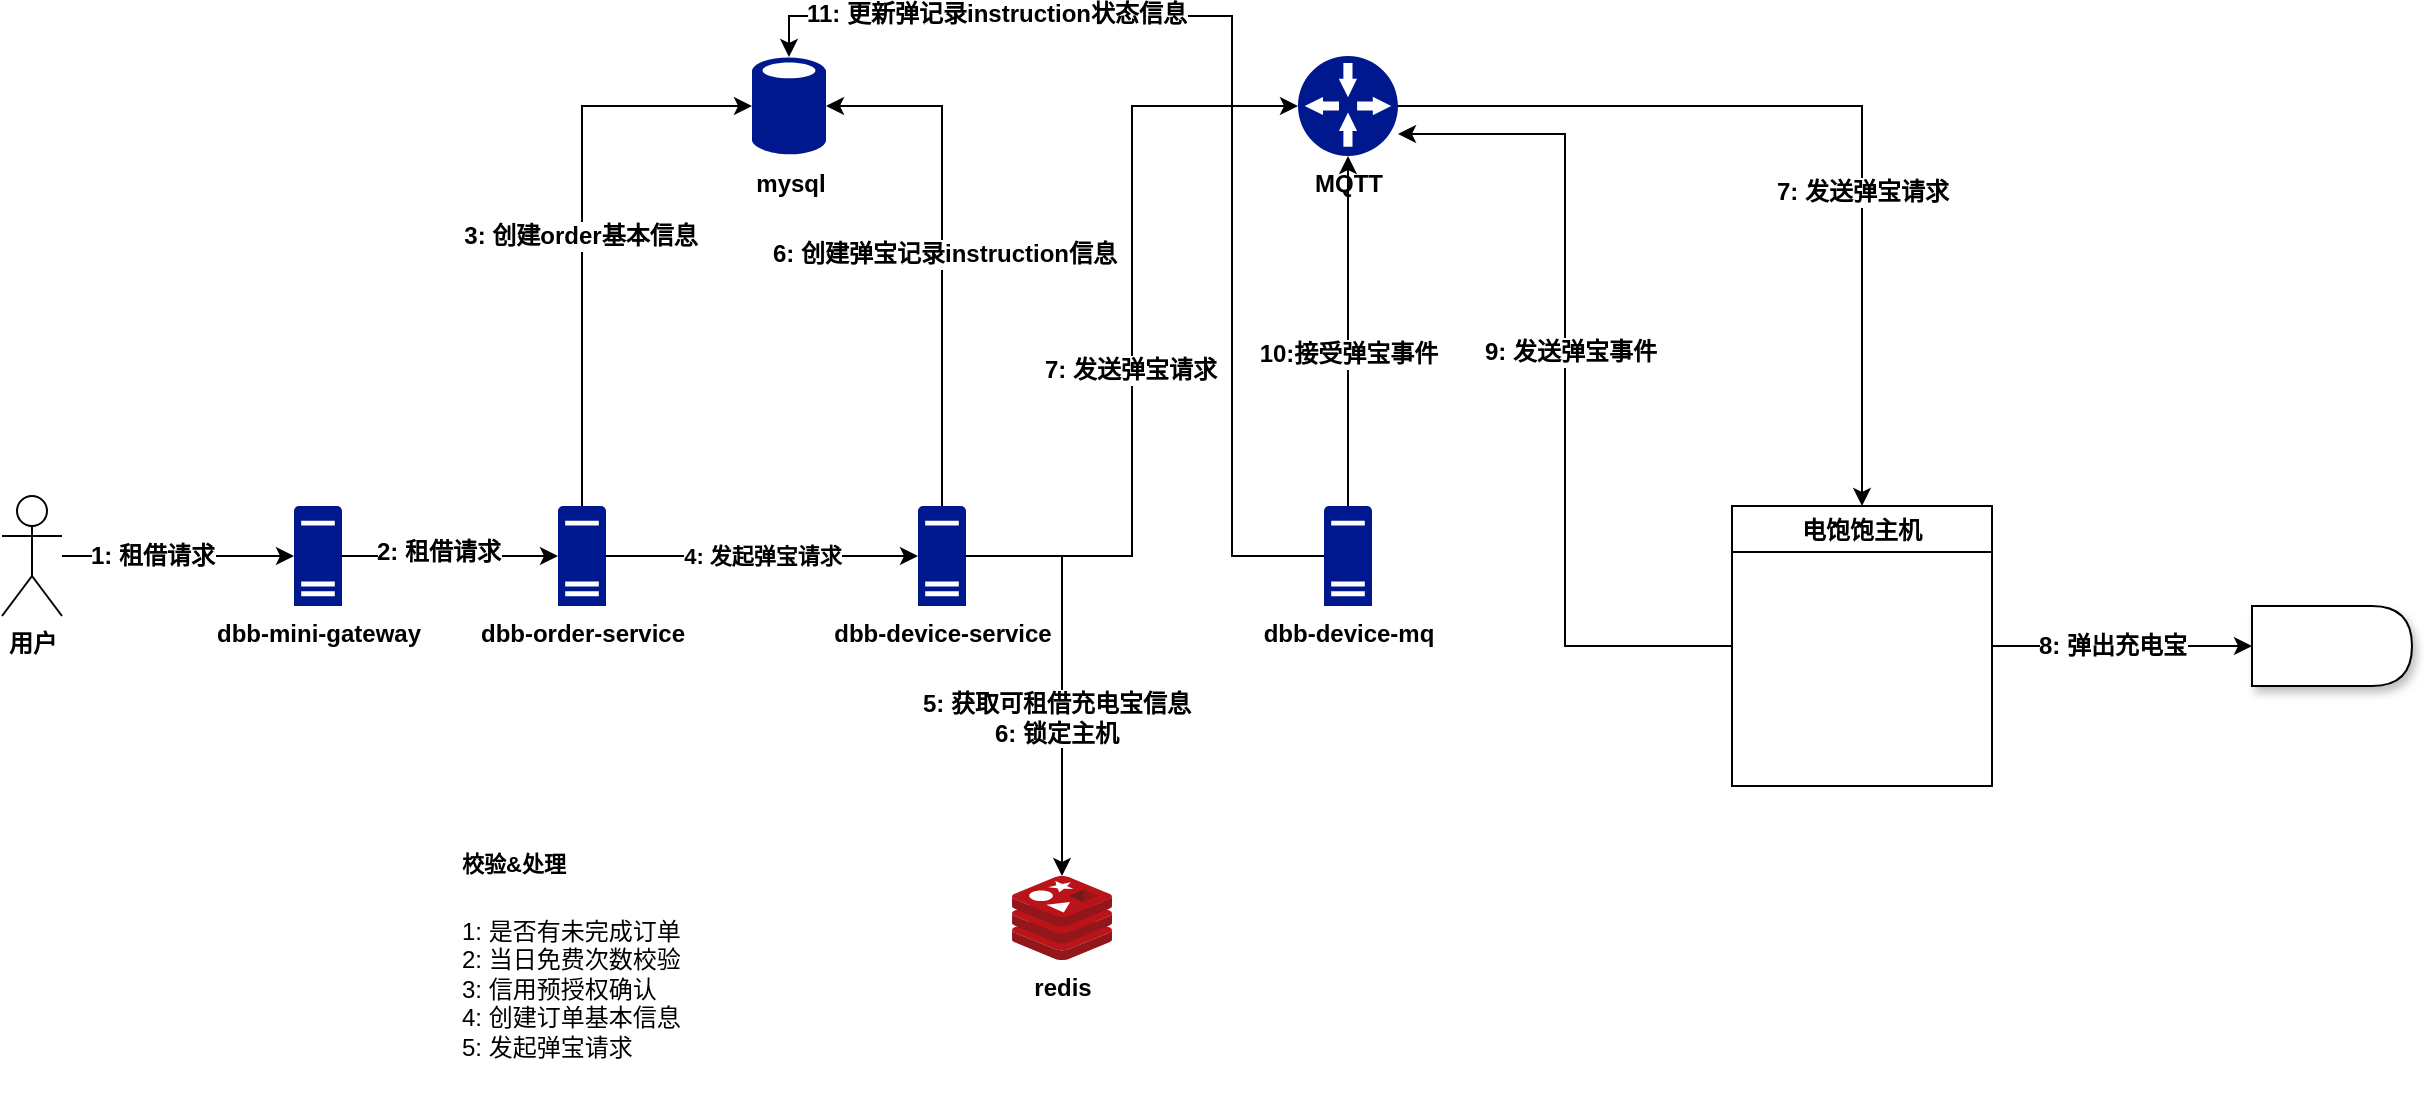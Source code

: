 <mxfile version="12.2.6" type="github" pages="1">
  <diagram id="E6mZis0rzN9z0cpXUbIy" name="第 1 页">
    <mxGraphModel dx="1426" dy="827" grid="1" gridSize="10" guides="1" tooltips="1" connect="1" arrows="1" fold="1" page="1" pageScale="1" pageWidth="3300" pageHeight="4681" math="0" shadow="0">
      <root>
        <mxCell id="0"/>
        <mxCell id="1" parent="0"/>
        <mxCell id="2chJvBkL3SxL0DrdK62e-25" value="&lt;h1&gt;&lt;span style=&quot;font-size: 11px&quot;&gt;校验&amp;amp;处理&lt;/span&gt;&lt;/h1&gt;&lt;span style=&quot;text-align: center&quot;&gt;1: 是否有未完成订单&lt;/span&gt;&lt;br style=&quot;text-align: center&quot;&gt;&lt;span style=&quot;text-align: center&quot;&gt;2: 当日免费次数校验&lt;/span&gt;&lt;br style=&quot;text-align: center&quot;&gt;&lt;span style=&quot;text-align: center&quot;&gt;3: 信用预授权确认&lt;/span&gt;&lt;br style=&quot;text-align: center&quot;&gt;&lt;span style=&quot;text-align: center&quot;&gt;4: 创建订单基本信息&lt;/span&gt;&lt;br style=&quot;text-align: center&quot;&gt;&lt;span style=&quot;text-align: center&quot;&gt;5: 发起弹宝请求&lt;/span&gt;&lt;p&gt;&lt;font size=&quot;3&quot;&gt;.&lt;/font&gt;&lt;/p&gt;" style="text;html=1;strokeColor=none;fillColor=none;spacing=5;spacingTop=-20;whiteSpace=wrap;overflow=hidden;rounded=0;shadow=1;" vertex="1" parent="1">
          <mxGeometry x="280" y="510" width="137" height="130" as="geometry"/>
        </mxCell>
        <mxCell id="2chJvBkL3SxL0DrdK62e-13" style="edgeStyle=orthogonalEdgeStyle;rounded=0;orthogonalLoop=1;jettySize=auto;html=1;entryX=0;entryY=0.5;entryDx=0;entryDy=0;entryPerimeter=0;fontStyle=1" edge="1" parent="1" source="1ESeGN69Pckd7pXNOVfS-1" target="2chJvBkL3SxL0DrdK62e-12">
          <mxGeometry relative="1" as="geometry"/>
        </mxCell>
        <mxCell id="2chJvBkL3SxL0DrdK62e-14" value="1: 租借请求" style="text;html=1;resizable=0;points=[];align=center;verticalAlign=middle;labelBackgroundColor=#ffffff;fontStyle=1" vertex="1" connectable="0" parent="2chJvBkL3SxL0DrdK62e-13">
          <mxGeometry x="-0.234" relative="1" as="geometry">
            <mxPoint as="offset"/>
          </mxGeometry>
        </mxCell>
        <mxCell id="1ESeGN69Pckd7pXNOVfS-1" value="&lt;b&gt;用户&lt;/b&gt;" style="shape=umlActor;verticalLabelPosition=bottom;labelBackgroundColor=#ffffff;verticalAlign=top;html=1;outlineConnect=0;" parent="1" vertex="1">
          <mxGeometry x="55" y="350" width="30" height="60" as="geometry"/>
        </mxCell>
        <mxCell id="2chJvBkL3SxL0DrdK62e-50" style="edgeStyle=orthogonalEdgeStyle;rounded=0;orthogonalLoop=1;jettySize=auto;html=1;entryX=0;entryY=0.5;entryDx=0;entryDy=0;" edge="1" parent="1" source="1ESeGN69Pckd7pXNOVfS-6" target="2chJvBkL3SxL0DrdK62e-46">
          <mxGeometry relative="1" as="geometry"/>
        </mxCell>
        <mxCell id="2chJvBkL3SxL0DrdK62e-52" value="&lt;b&gt;8: 弹出充电宝&lt;/b&gt;" style="text;html=1;resizable=0;points=[];align=center;verticalAlign=middle;labelBackgroundColor=#ffffff;" vertex="1" connectable="0" parent="2chJvBkL3SxL0DrdK62e-50">
          <mxGeometry x="-0.277" y="2" relative="1" as="geometry">
            <mxPoint x="13" y="2" as="offset"/>
          </mxGeometry>
        </mxCell>
        <mxCell id="2chJvBkL3SxL0DrdK62e-55" style="edgeStyle=orthogonalEdgeStyle;rounded=0;orthogonalLoop=1;jettySize=auto;html=1;entryX=1;entryY=0.78;entryDx=0;entryDy=0;entryPerimeter=0;" edge="1" parent="1" source="1ESeGN69Pckd7pXNOVfS-6" target="2chJvBkL3SxL0DrdK62e-6">
          <mxGeometry relative="1" as="geometry"/>
        </mxCell>
        <mxCell id="2chJvBkL3SxL0DrdK62e-56" value="&lt;b&gt;9: 发送弹宝事件&lt;/b&gt;" style="text;html=1;resizable=0;points=[];align=center;verticalAlign=middle;labelBackgroundColor=#ffffff;" vertex="1" connectable="0" parent="2chJvBkL3SxL0DrdK62e-55">
          <mxGeometry x="0.089" y="-2" relative="1" as="geometry">
            <mxPoint as="offset"/>
          </mxGeometry>
        </mxCell>
        <mxCell id="1ESeGN69Pckd7pXNOVfS-6" value="电饱饱主机" style="swimlane;" parent="1" vertex="1">
          <mxGeometry x="920" y="355" width="130" height="140" as="geometry"/>
        </mxCell>
        <mxCell id="2chJvBkL3SxL0DrdK62e-48" style="edgeStyle=orthogonalEdgeStyle;rounded=0;orthogonalLoop=1;jettySize=auto;html=1;entryX=0.5;entryY=0;entryDx=0;entryDy=0;" edge="1" parent="1" source="2chJvBkL3SxL0DrdK62e-6" target="1ESeGN69Pckd7pXNOVfS-6">
          <mxGeometry relative="1" as="geometry"/>
        </mxCell>
        <mxCell id="2chJvBkL3SxL0DrdK62e-49" value="&lt;b&gt;7: 发送弹宝请求&lt;/b&gt;" style="text;html=1;resizable=0;points=[];align=center;verticalAlign=middle;labelBackgroundColor=#ffffff;" vertex="1" connectable="0" parent="2chJvBkL3SxL0DrdK62e-48">
          <mxGeometry x="0.273" relative="1" as="geometry">
            <mxPoint as="offset"/>
          </mxGeometry>
        </mxCell>
        <mxCell id="2chJvBkL3SxL0DrdK62e-6" value="MQTT" style="aspect=fixed;pointerEvents=1;shadow=0;dashed=0;html=1;strokeColor=none;labelPosition=center;verticalLabelPosition=bottom;verticalAlign=top;align=center;fillColor=#00188D;shape=mxgraph.mscae.enterprise.gateway;fontStyle=1" vertex="1" parent="1">
          <mxGeometry x="703" y="130" width="50" height="50" as="geometry"/>
        </mxCell>
        <mxCell id="2chJvBkL3SxL0DrdK62e-28" style="edgeStyle=orthogonalEdgeStyle;rounded=0;orthogonalLoop=1;jettySize=auto;html=1;entryX=0;entryY=0.5;entryDx=0;entryDy=0;entryPerimeter=0;" edge="1" parent="1" source="2chJvBkL3SxL0DrdK62e-7" target="2chJvBkL3SxL0DrdK62e-15">
          <mxGeometry relative="1" as="geometry">
            <Array as="points">
              <mxPoint x="345" y="155"/>
            </Array>
          </mxGeometry>
        </mxCell>
        <mxCell id="2chJvBkL3SxL0DrdK62e-29" value="&lt;b&gt;3: 创建order基本信息&lt;/b&gt;" style="text;html=1;resizable=0;points=[];align=center;verticalAlign=middle;labelBackgroundColor=#ffffff;" vertex="1" connectable="0" parent="2chJvBkL3SxL0DrdK62e-28">
          <mxGeometry x="-0.053" y="1" relative="1" as="geometry">
            <mxPoint as="offset"/>
          </mxGeometry>
        </mxCell>
        <mxCell id="2chJvBkL3SxL0DrdK62e-30" value="&lt;b&gt;4: 发起弹宝请求&lt;br&gt;&lt;/b&gt;" style="edgeStyle=orthogonalEdgeStyle;rounded=0;orthogonalLoop=1;jettySize=auto;html=1;entryX=0;entryY=0.5;entryDx=0;entryDy=0;entryPerimeter=0;" edge="1" parent="1" source="2chJvBkL3SxL0DrdK62e-7" target="2chJvBkL3SxL0DrdK62e-8">
          <mxGeometry relative="1" as="geometry"/>
        </mxCell>
        <mxCell id="2chJvBkL3SxL0DrdK62e-7" value="dbb-order-service" style="aspect=fixed;pointerEvents=1;shadow=0;dashed=0;html=1;strokeColor=none;labelPosition=center;verticalLabelPosition=bottom;verticalAlign=top;align=center;fillColor=#00188D;shape=mxgraph.mscae.enterprise.server_generic;fontStyle=1" vertex="1" parent="1">
          <mxGeometry x="333" y="355" width="24" height="50" as="geometry"/>
        </mxCell>
        <mxCell id="2chJvBkL3SxL0DrdK62e-36" style="edgeStyle=orthogonalEdgeStyle;rounded=0;orthogonalLoop=1;jettySize=auto;html=1;entryX=1;entryY=0.5;entryDx=0;entryDy=0;entryPerimeter=0;" edge="1" parent="1" source="2chJvBkL3SxL0DrdK62e-8" target="2chJvBkL3SxL0DrdK62e-15">
          <mxGeometry relative="1" as="geometry">
            <Array as="points">
              <mxPoint x="525" y="155"/>
            </Array>
          </mxGeometry>
        </mxCell>
        <mxCell id="2chJvBkL3SxL0DrdK62e-38" value="6: 创建弹宝记录instruction信息" style="text;html=1;resizable=0;points=[];align=center;verticalAlign=middle;labelBackgroundColor=#ffffff;fontStyle=1" vertex="1" connectable="0" parent="2chJvBkL3SxL0DrdK62e-36">
          <mxGeometry x="-0.023" y="-1" relative="1" as="geometry">
            <mxPoint as="offset"/>
          </mxGeometry>
        </mxCell>
        <mxCell id="2chJvBkL3SxL0DrdK62e-39" style="edgeStyle=orthogonalEdgeStyle;rounded=0;orthogonalLoop=1;jettySize=auto;html=1;" edge="1" parent="1" source="2chJvBkL3SxL0DrdK62e-8" target="2chJvBkL3SxL0DrdK62e-16">
          <mxGeometry relative="1" as="geometry"/>
        </mxCell>
        <mxCell id="2chJvBkL3SxL0DrdK62e-40" value="5: 获取可租借充电宝信息&lt;br&gt;6: 锁定主机" style="text;html=1;resizable=0;points=[];align=center;verticalAlign=middle;labelBackgroundColor=#ffffff;fontStyle=1" vertex="1" connectable="0" parent="2chJvBkL3SxL0DrdK62e-39">
          <mxGeometry x="0.24" y="-3" relative="1" as="geometry">
            <mxPoint as="offset"/>
          </mxGeometry>
        </mxCell>
        <mxCell id="2chJvBkL3SxL0DrdK62e-41" style="edgeStyle=orthogonalEdgeStyle;rounded=0;orthogonalLoop=1;jettySize=auto;html=1;entryX=0;entryY=0.5;entryDx=0;entryDy=0;entryPerimeter=0;" edge="1" parent="1" source="2chJvBkL3SxL0DrdK62e-8" target="2chJvBkL3SxL0DrdK62e-6">
          <mxGeometry relative="1" as="geometry"/>
        </mxCell>
        <mxCell id="2chJvBkL3SxL0DrdK62e-42" value="&lt;b&gt;7: 发送弹宝请求&lt;br&gt;&lt;/b&gt;" style="text;html=1;resizable=0;points=[];align=center;verticalAlign=middle;labelBackgroundColor=#ffffff;" vertex="1" connectable="0" parent="2chJvBkL3SxL0DrdK62e-41">
          <mxGeometry x="-0.1" y="1" relative="1" as="geometry">
            <mxPoint as="offset"/>
          </mxGeometry>
        </mxCell>
        <mxCell id="2chJvBkL3SxL0DrdK62e-8" value="dbb-device-service" style="aspect=fixed;pointerEvents=1;shadow=0;dashed=0;html=1;strokeColor=none;labelPosition=center;verticalLabelPosition=bottom;verticalAlign=top;align=center;fillColor=#00188D;shape=mxgraph.mscae.enterprise.server_generic;fontStyle=1" vertex="1" parent="1">
          <mxGeometry x="513" y="355" width="24" height="50" as="geometry"/>
        </mxCell>
        <mxCell id="2chJvBkL3SxL0DrdK62e-18" style="edgeStyle=orthogonalEdgeStyle;rounded=0;orthogonalLoop=1;jettySize=auto;html=1;entryX=0;entryY=0.5;entryDx=0;entryDy=0;entryPerimeter=0;" edge="1" parent="1" source="2chJvBkL3SxL0DrdK62e-12" target="2chJvBkL3SxL0DrdK62e-7">
          <mxGeometry relative="1" as="geometry"/>
        </mxCell>
        <mxCell id="2chJvBkL3SxL0DrdK62e-20" value="2: 租借请求" style="text;html=1;resizable=0;points=[];align=center;verticalAlign=middle;labelBackgroundColor=#ffffff;fontStyle=1" vertex="1" connectable="0" parent="2chJvBkL3SxL0DrdK62e-18">
          <mxGeometry x="-0.222" y="2" relative="1" as="geometry">
            <mxPoint x="6" as="offset"/>
          </mxGeometry>
        </mxCell>
        <mxCell id="2chJvBkL3SxL0DrdK62e-12" value="dbb-mini-gateway" style="aspect=fixed;pointerEvents=1;shadow=0;dashed=0;html=1;strokeColor=none;labelPosition=center;verticalLabelPosition=bottom;verticalAlign=top;align=center;fillColor=#00188D;shape=mxgraph.mscae.enterprise.server_generic;fontStyle=1" vertex="1" parent="1">
          <mxGeometry x="201" y="355" width="24" height="50" as="geometry"/>
        </mxCell>
        <mxCell id="2chJvBkL3SxL0DrdK62e-15" value="mysql" style="aspect=fixed;pointerEvents=1;shadow=0;dashed=0;html=1;strokeColor=none;labelPosition=center;verticalLabelPosition=bottom;verticalAlign=top;align=center;fillColor=#00188D;shape=mxgraph.mscae.enterprise.database_generic;fontStyle=1" vertex="1" parent="1">
          <mxGeometry x="430" y="130" width="37" height="50" as="geometry"/>
        </mxCell>
        <mxCell id="2chJvBkL3SxL0DrdK62e-16" value="redis" style="aspect=fixed;html=1;points=[];align=center;image;fontSize=12;image=img/lib/mscae/Cache_Redis_Product.svg;fontStyle=1" vertex="1" parent="1">
          <mxGeometry x="560" y="540" width="50" height="42" as="geometry"/>
        </mxCell>
        <mxCell id="2chJvBkL3SxL0DrdK62e-46" value="" style="shape=delay;whiteSpace=wrap;html=1;shadow=1;direction=south;rotation=-90;" vertex="1" parent="1">
          <mxGeometry x="1200" y="385" width="40" height="80" as="geometry"/>
        </mxCell>
        <mxCell id="2chJvBkL3SxL0DrdK62e-60" style="edgeStyle=orthogonalEdgeStyle;rounded=0;orthogonalLoop=1;jettySize=auto;html=1;" edge="1" parent="1" source="2chJvBkL3SxL0DrdK62e-57" target="2chJvBkL3SxL0DrdK62e-6">
          <mxGeometry relative="1" as="geometry"/>
        </mxCell>
        <mxCell id="2chJvBkL3SxL0DrdK62e-61" value="10:接受弹宝事件" style="text;html=1;resizable=0;points=[];align=center;verticalAlign=middle;labelBackgroundColor=#ffffff;fontStyle=1" vertex="1" connectable="0" parent="2chJvBkL3SxL0DrdK62e-60">
          <mxGeometry x="-0.131" relative="1" as="geometry">
            <mxPoint as="offset"/>
          </mxGeometry>
        </mxCell>
        <mxCell id="2chJvBkL3SxL0DrdK62e-64" style="edgeStyle=orthogonalEdgeStyle;rounded=0;orthogonalLoop=1;jettySize=auto;html=1;entryX=0.5;entryY=0.01;entryDx=0;entryDy=0;entryPerimeter=0;" edge="1" parent="1" source="2chJvBkL3SxL0DrdK62e-57" target="2chJvBkL3SxL0DrdK62e-15">
          <mxGeometry relative="1" as="geometry">
            <Array as="points">
              <mxPoint x="670" y="380"/>
              <mxPoint x="670" y="110"/>
              <mxPoint x="449" y="110"/>
            </Array>
          </mxGeometry>
        </mxCell>
        <mxCell id="2chJvBkL3SxL0DrdK62e-65" value="&lt;b&gt;11: 更新弹记录instruction状态信息&lt;/b&gt;" style="text;html=1;resizable=0;points=[];align=center;verticalAlign=middle;labelBackgroundColor=#ffffff;" vertex="1" connectable="0" parent="2chJvBkL3SxL0DrdK62e-64">
          <mxGeometry x="0.556" y="-1" relative="1" as="geometry">
            <mxPoint as="offset"/>
          </mxGeometry>
        </mxCell>
        <mxCell id="2chJvBkL3SxL0DrdK62e-57" value="dbb-device-mq" style="aspect=fixed;pointerEvents=1;shadow=0;dashed=0;html=1;strokeColor=none;labelPosition=center;verticalLabelPosition=bottom;verticalAlign=top;align=center;fillColor=#00188D;shape=mxgraph.mscae.enterprise.server_generic;fontStyle=1" vertex="1" parent="1">
          <mxGeometry x="716" y="355" width="24" height="50" as="geometry"/>
        </mxCell>
      </root>
    </mxGraphModel>
  </diagram>
</mxfile>
